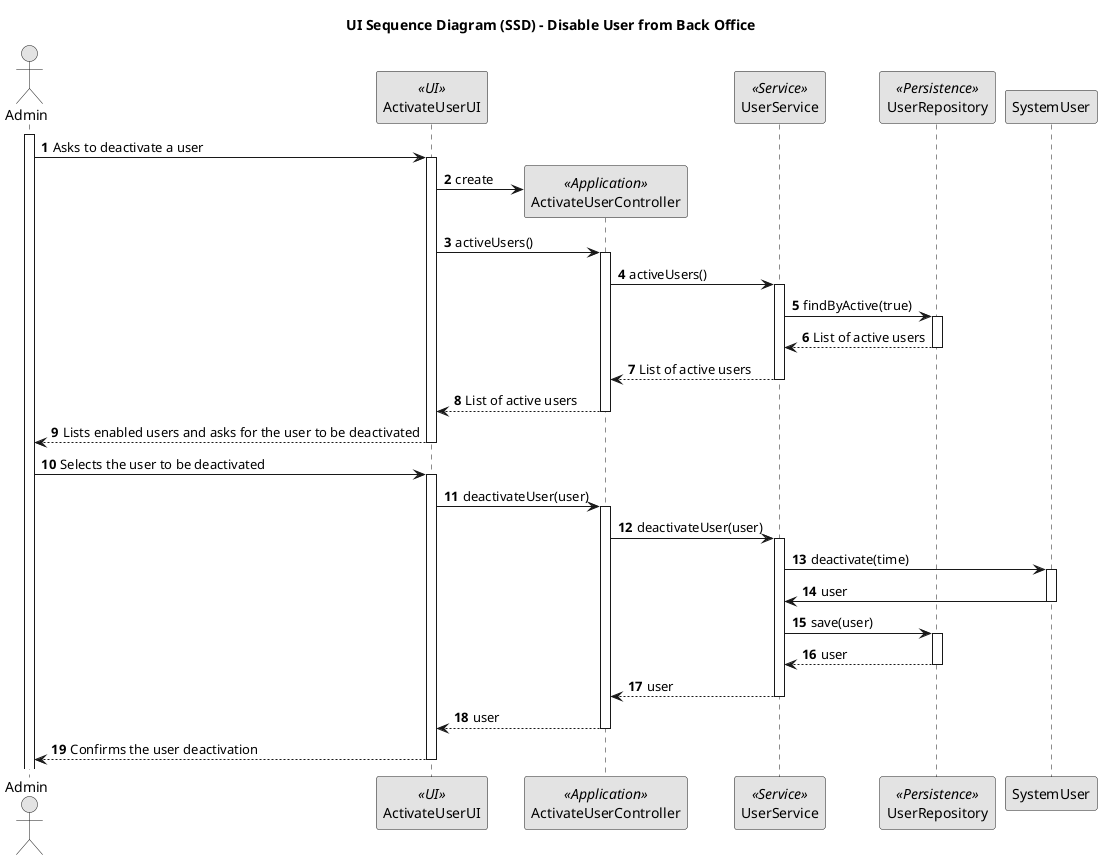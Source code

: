 @startuml
skinparam monochrome true
skinparam packageStyle rectangle
skinparam shadowing false

title UI Sequence Diagram (SSD) - Disable User from Back Office

autonumber

actor "Admin" as User
participant "ActivateUserUI" as UI <<UI>>
participant "ActivateUserController" as Controller <<Application>>
participant "UserService" as UserService <<Service>>
participant "UserRepository" as UserRepository <<Persistence>>

activate User

    User -> UI : Asks to deactivate a user
    activate UI

    UI -> Controller** : create


    UI -> Controller : activeUsers()
    activate Controller

    Controller -> UserService : activeUsers()
    activate UserService

    UserService -> UserRepository : findByActive(true)
    activate UserRepository

    UserRepository --> UserService : List of active users
    deactivate UserRepository

    UserService --> Controller : List of active users
    deactivate UserService

    Controller --> UI : List of active users
    deactivate Controller

    UI --> User : Lists enabled users and asks for the user to be deactivated
    deactivate UI

    User -> UI : Selects the user to be deactivated
    activate UI

    UI -> Controller : deactivateUser(user)
    activate Controller

    Controller -> UserService : deactivateUser(user)
    activate UserService

    UserService -> SystemUser : deactivate(time)
    activate SystemUser

    SystemUser -> UserService : user
    deactivate SystemUser

    UserService -> UserRepository : save(user)
    activate UserRepository

    UserRepository --> UserService : user
    deactivate UserRepository

    UserService --> Controller : user
    deactivate UserService

    Controller --> UI : user
    deactivate Controller

    UI --> User : Confirms the user deactivation
    deactivate UI






@enduml